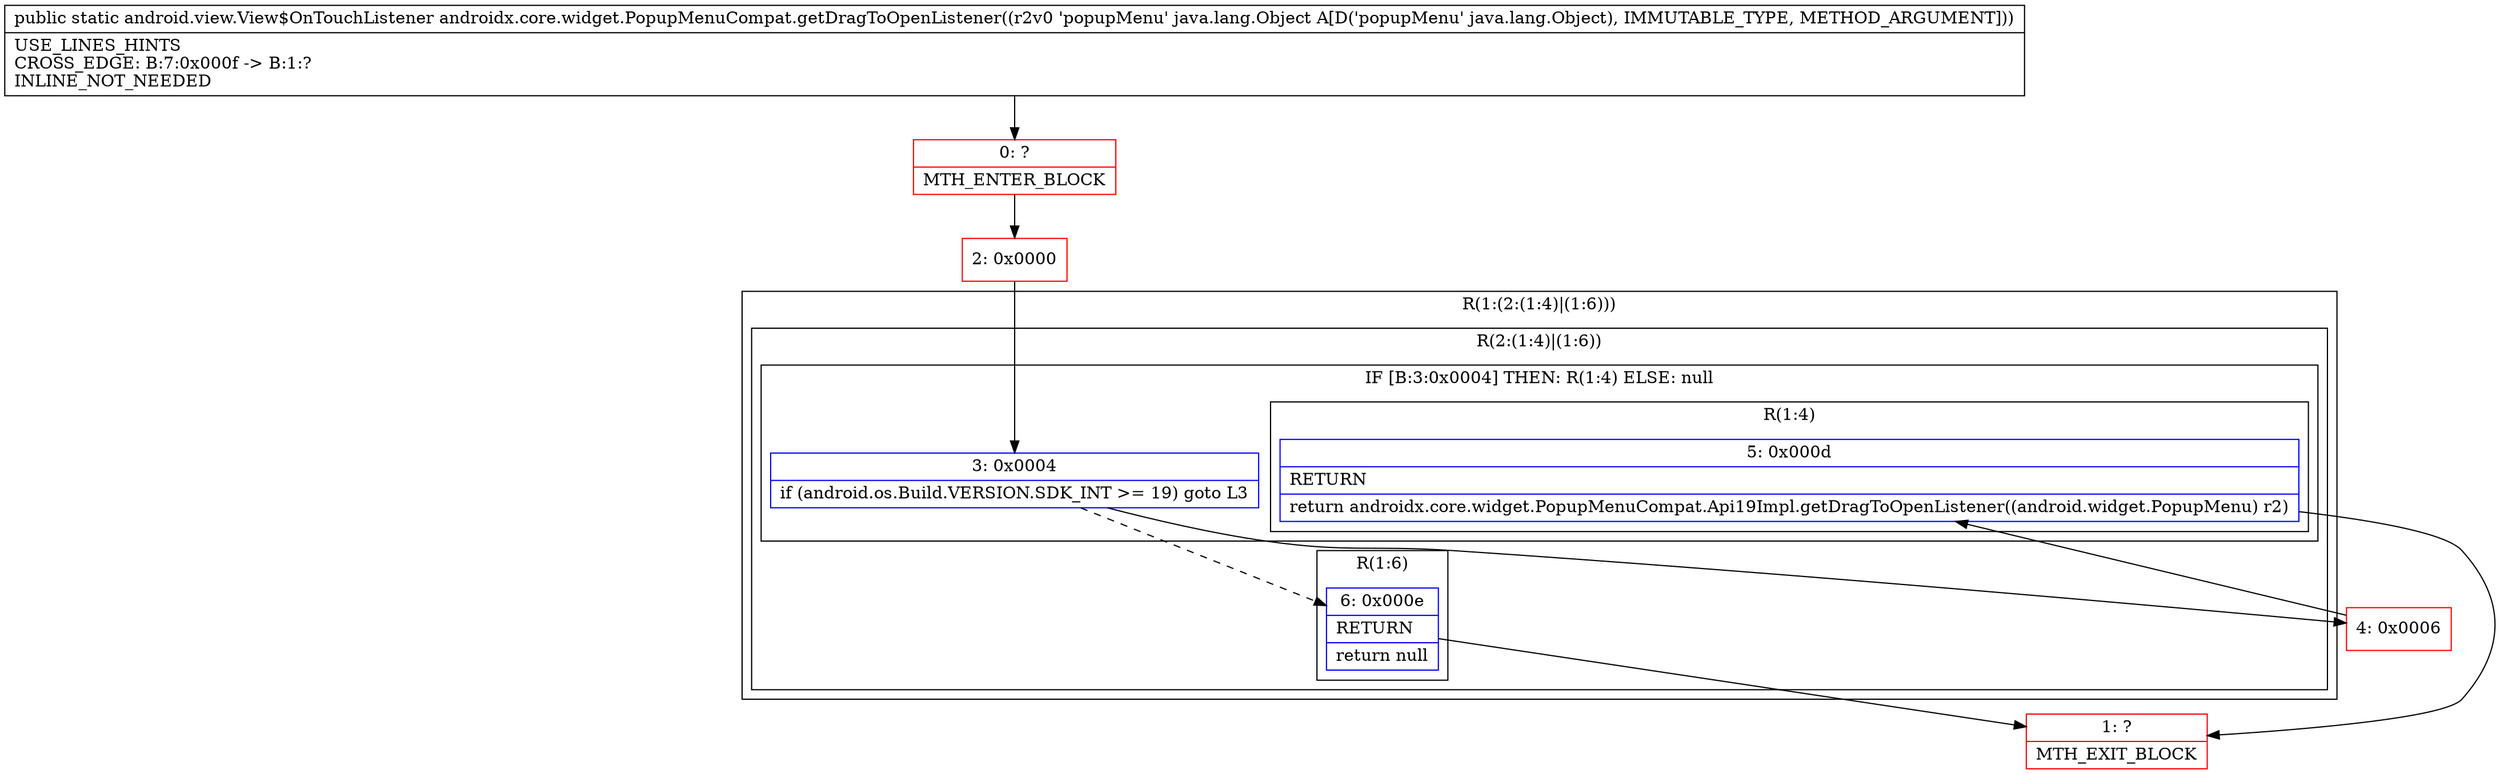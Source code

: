 digraph "CFG forandroidx.core.widget.PopupMenuCompat.getDragToOpenListener(Ljava\/lang\/Object;)Landroid\/view\/View$OnTouchListener;" {
subgraph cluster_Region_1745244916 {
label = "R(1:(2:(1:4)|(1:6)))";
node [shape=record,color=blue];
subgraph cluster_Region_295394759 {
label = "R(2:(1:4)|(1:6))";
node [shape=record,color=blue];
subgraph cluster_IfRegion_53250332 {
label = "IF [B:3:0x0004] THEN: R(1:4) ELSE: null";
node [shape=record,color=blue];
Node_3 [shape=record,label="{3\:\ 0x0004|if (android.os.Build.VERSION.SDK_INT \>= 19) goto L3\l}"];
subgraph cluster_Region_2077860230 {
label = "R(1:4)";
node [shape=record,color=blue];
Node_5 [shape=record,label="{5\:\ 0x000d|RETURN\l|return androidx.core.widget.PopupMenuCompat.Api19Impl.getDragToOpenListener((android.widget.PopupMenu) r2)\l}"];
}
}
subgraph cluster_Region_563269115 {
label = "R(1:6)";
node [shape=record,color=blue];
Node_6 [shape=record,label="{6\:\ 0x000e|RETURN\l|return null\l}"];
}
}
}
Node_0 [shape=record,color=red,label="{0\:\ ?|MTH_ENTER_BLOCK\l}"];
Node_2 [shape=record,color=red,label="{2\:\ 0x0000}"];
Node_4 [shape=record,color=red,label="{4\:\ 0x0006}"];
Node_1 [shape=record,color=red,label="{1\:\ ?|MTH_EXIT_BLOCK\l}"];
MethodNode[shape=record,label="{public static android.view.View$OnTouchListener androidx.core.widget.PopupMenuCompat.getDragToOpenListener((r2v0 'popupMenu' java.lang.Object A[D('popupMenu' java.lang.Object), IMMUTABLE_TYPE, METHOD_ARGUMENT]))  | USE_LINES_HINTS\lCROSS_EDGE: B:7:0x000f \-\> B:1:?\lINLINE_NOT_NEEDED\l}"];
MethodNode -> Node_0;Node_3 -> Node_4;
Node_3 -> Node_6[style=dashed];
Node_5 -> Node_1;
Node_6 -> Node_1;
Node_0 -> Node_2;
Node_2 -> Node_3;
Node_4 -> Node_5;
}

